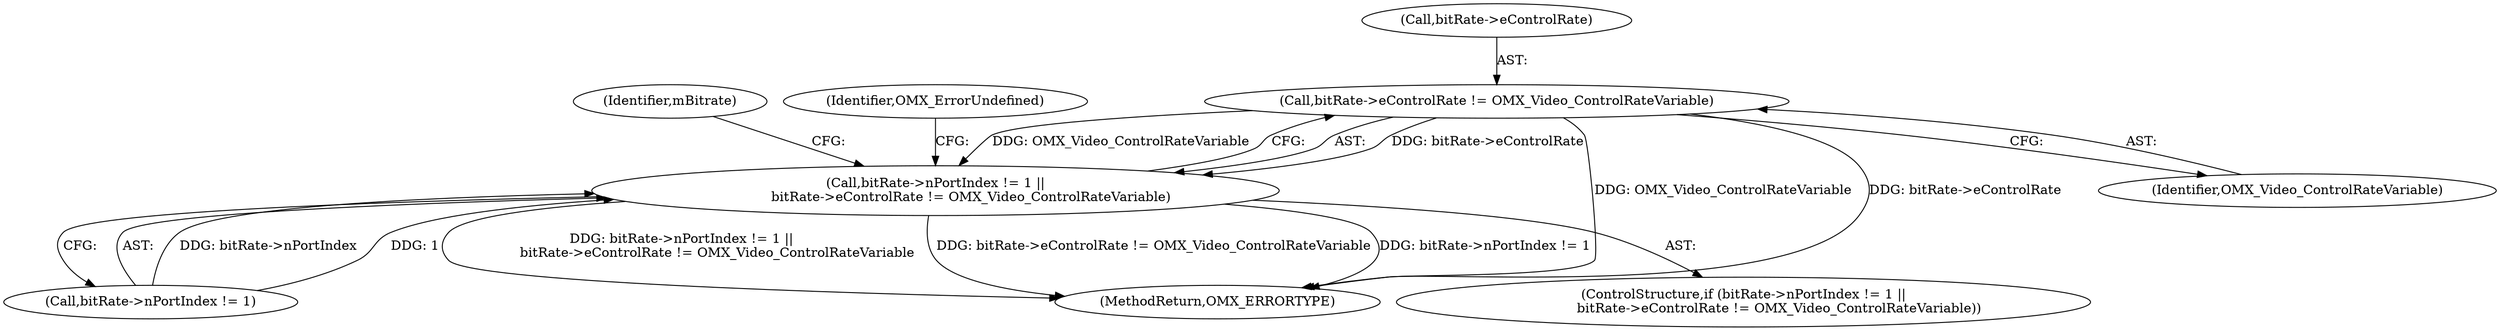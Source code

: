 digraph "0_Android_295c883fe3105b19bcd0f9e07d54c6b589fc5bff_13@pointer" {
"1000133" [label="(Call,bitRate->eControlRate != OMX_Video_ControlRateVariable)"];
"1000127" [label="(Call,bitRate->nPortIndex != 1 ||\n                 bitRate->eControlRate != OMX_Video_ControlRateVariable)"];
"1000128" [label="(Call,bitRate->nPortIndex != 1)"];
"1000142" [label="(Identifier,mBitrate)"];
"1000274" [label="(MethodReturn,OMX_ERRORTYPE)"];
"1000133" [label="(Call,bitRate->eControlRate != OMX_Video_ControlRateVariable)"];
"1000126" [label="(ControlStructure,if (bitRate->nPortIndex != 1 ||\n                 bitRate->eControlRate != OMX_Video_ControlRateVariable))"];
"1000137" [label="(Identifier,OMX_Video_ControlRateVariable)"];
"1000134" [label="(Call,bitRate->eControlRate)"];
"1000140" [label="(Identifier,OMX_ErrorUndefined)"];
"1000127" [label="(Call,bitRate->nPortIndex != 1 ||\n                 bitRate->eControlRate != OMX_Video_ControlRateVariable)"];
"1000133" -> "1000127"  [label="AST: "];
"1000133" -> "1000137"  [label="CFG: "];
"1000134" -> "1000133"  [label="AST: "];
"1000137" -> "1000133"  [label="AST: "];
"1000127" -> "1000133"  [label="CFG: "];
"1000133" -> "1000274"  [label="DDG: bitRate->eControlRate"];
"1000133" -> "1000274"  [label="DDG: OMX_Video_ControlRateVariable"];
"1000133" -> "1000127"  [label="DDG: bitRate->eControlRate"];
"1000133" -> "1000127"  [label="DDG: OMX_Video_ControlRateVariable"];
"1000127" -> "1000126"  [label="AST: "];
"1000127" -> "1000128"  [label="CFG: "];
"1000128" -> "1000127"  [label="AST: "];
"1000140" -> "1000127"  [label="CFG: "];
"1000142" -> "1000127"  [label="CFG: "];
"1000127" -> "1000274"  [label="DDG: bitRate->nPortIndex != 1 ||\n                 bitRate->eControlRate != OMX_Video_ControlRateVariable"];
"1000127" -> "1000274"  [label="DDG: bitRate->eControlRate != OMX_Video_ControlRateVariable"];
"1000127" -> "1000274"  [label="DDG: bitRate->nPortIndex != 1"];
"1000128" -> "1000127"  [label="DDG: bitRate->nPortIndex"];
"1000128" -> "1000127"  [label="DDG: 1"];
}
